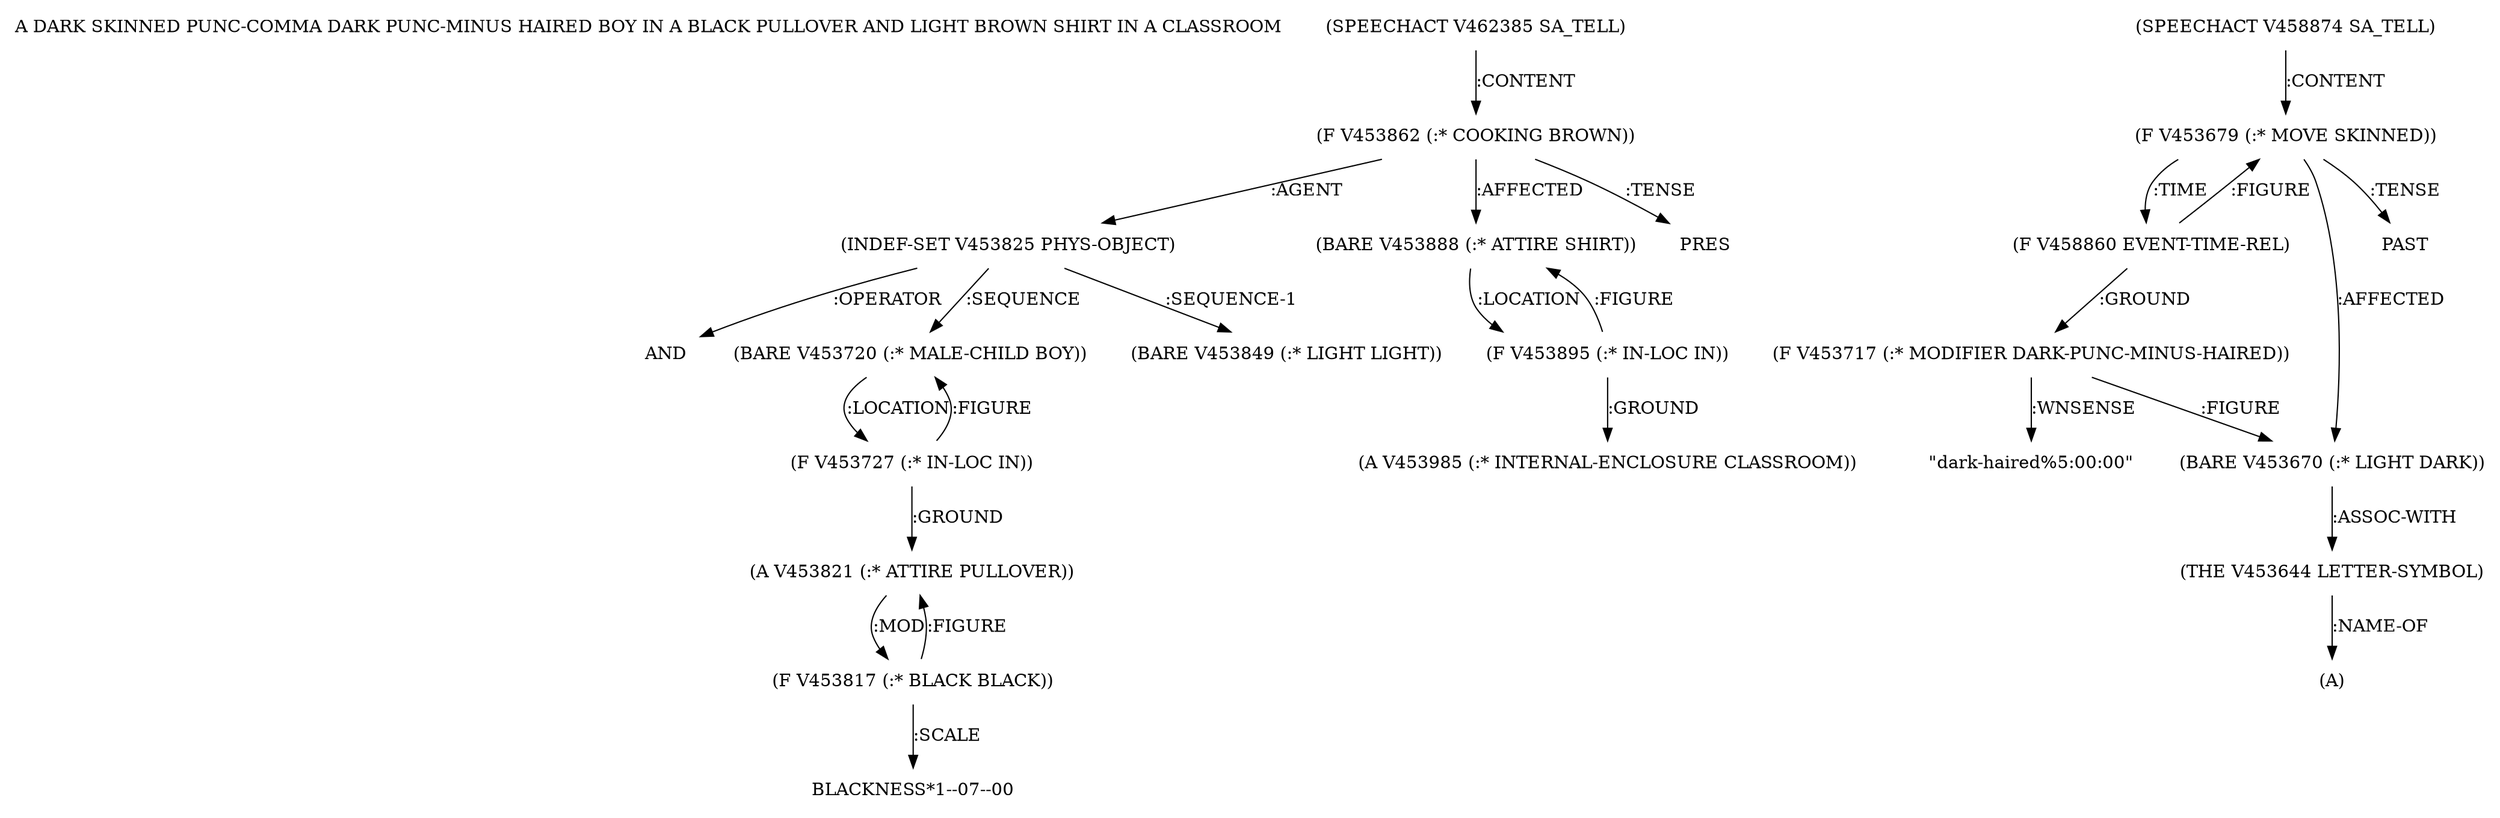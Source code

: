 digraph Terms {
  node [shape=none]
  "A DARK SKINNED PUNC-COMMA DARK PUNC-MINUS HAIRED BOY IN A BLACK PULLOVER AND LIGHT BROWN SHIRT IN A CLASSROOM"
  "V462385" [label="(SPEECHACT V462385 SA_TELL)"]
  "V462385" -> "V453862" [label=":CONTENT"]
  "V453862" [label="(F V453862 (:* COOKING BROWN))"]
  "V453862" -> "V453825" [label=":AGENT"]
  "V453862" -> "V453888" [label=":AFFECTED"]
  "V453862" -> "NT463464" [label=":TENSE"]
  "NT463464" [label="PRES"]
  "V453825" [label="(INDEF-SET V453825 PHYS-OBJECT)"]
  "V453825" -> "NT463465" [label=":OPERATOR"]
  "NT463465" [label="AND"]
  "V453825" -> "V453720" [label=":SEQUENCE"]
  "V453825" -> "V453849" [label=":SEQUENCE-1"]
  "V453720" [label="(BARE V453720 (:* MALE-CHILD BOY))"]
  "V453720" -> "V453727" [label=":LOCATION"]
  "V453727" [label="(F V453727 (:* IN-LOC IN))"]
  "V453727" -> "V453821" [label=":GROUND"]
  "V453727" -> "V453720" [label=":FIGURE"]
  "V453821" [label="(A V453821 (:* ATTIRE PULLOVER))"]
  "V453821" -> "V453817" [label=":MOD"]
  "V453817" [label="(F V453817 (:* BLACK BLACK))"]
  "V453817" -> "V453821" [label=":FIGURE"]
  "V453817" -> "NT463466" [label=":SCALE"]
  "NT463466" [label="BLACKNESS*1--07--00"]
  "V453849" [label="(BARE V453849 (:* LIGHT LIGHT))"]
  "V453888" [label="(BARE V453888 (:* ATTIRE SHIRT))"]
  "V453888" -> "V453895" [label=":LOCATION"]
  "V453895" [label="(F V453895 (:* IN-LOC IN))"]
  "V453895" -> "V453985" [label=":GROUND"]
  "V453895" -> "V453888" [label=":FIGURE"]
  "V453985" [label="(A V453985 (:* INTERNAL-ENCLOSURE CLASSROOM))"]
  "V458874" [label="(SPEECHACT V458874 SA_TELL)"]
  "V458874" -> "V453679" [label=":CONTENT"]
  "V453679" [label="(F V453679 (:* MOVE SKINNED))"]
  "V453679" -> "V458860" [label=":TIME"]
  "V453679" -> "V453670" [label=":AFFECTED"]
  "V453679" -> "NT463467" [label=":TENSE"]
  "NT463467" [label="PAST"]
  "V458860" [label="(F V458860 EVENT-TIME-REL)"]
  "V458860" -> "V453679" [label=":FIGURE"]
  "V458860" -> "V453717" [label=":GROUND"]
  "V453670" [label="(BARE V453670 (:* LIGHT DARK))"]
  "V453670" -> "V453644" [label=":ASSOC-WITH"]
  "V453644" [label="(THE V453644 LETTER-SYMBOL)"]
  "V453644" -> "NT463468" [label=":NAME-OF"]
  "NT463468" [label="(A)"]
  "V453717" [label="(F V453717 (:* MODIFIER DARK-PUNC-MINUS-HAIRED))"]
  "V453717" -> "V453670" [label=":FIGURE"]
  "V453717" -> "NT463469" [label=":WNSENSE"]
  "NT463469" [label="\"dark-haired%5:00:00\""]
}
